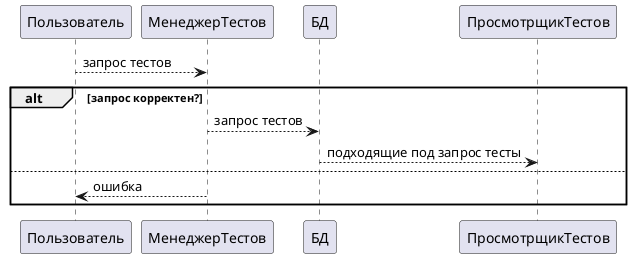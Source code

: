 'Последовательность действий программы при просмотре тестов из базы данных'
@startuml
Пользователь --> МенеджерТестов : запрос тестов
alt запрос корректен?
    МенеджерТестов --> БД : запрос тестов
    БД --> ПросмотрщикТестов : подходящие под запрос тесты
else
    МенеджерТестов --> Пользователь : ошибка
end
@enduml